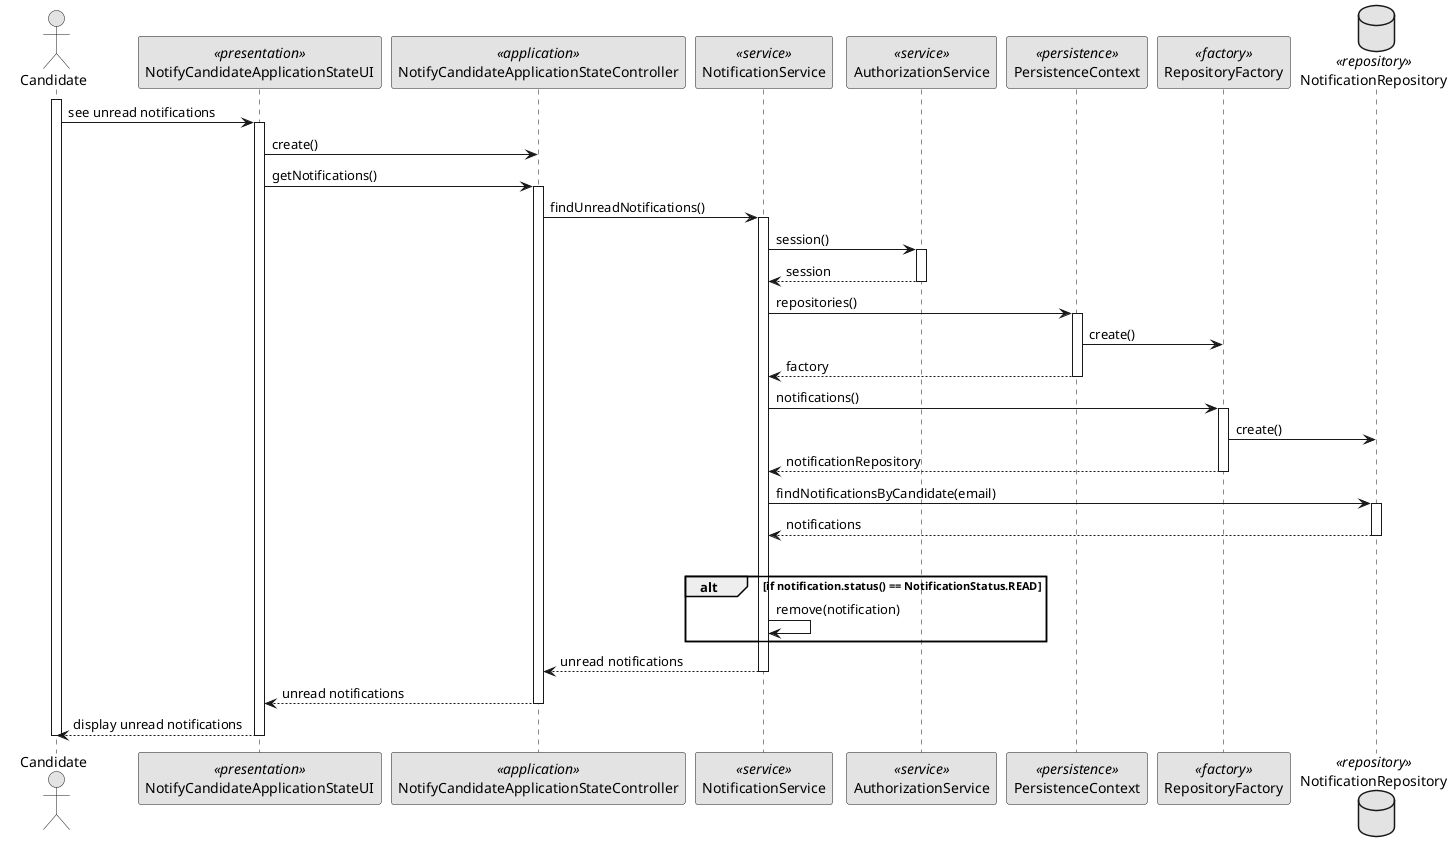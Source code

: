 @startuml

skinparam handwritten false
skinparam monochrome true
skinparam packageStyle rect
skinparam defaultFontName FG Virgil
skinparam shadowing false

actor Candidate as Candidate
participant NotifyCandidateApplicationStateUI as UI <<presentation>>
participant NotifyCandidateApplicationStateController as Controller <<application>>
participant NotificationService as NotificationService<<service>>
participant AuthorizationService as Authz <<service>>
participant PersistenceContext as Persistence <<persistence>>
participant RepositoryFactory as Factory <<factory>>
database NotificationRepository as NotificationRepository<<repository>>

activate Candidate

Candidate -> UI : see unread notifications

    activate UI

        UI -> Controller : create()

            UI -> Controller : getNotifications()
            activate Controller

            Controller -> NotificationService : findUnreadNotifications()
            activate NotificationService

             NotificationService -> Authz : session()
             activate Authz

             Authz --> NotificationService : session
             deactivate Authz

            NotificationService -> Persistence : repositories()
            activate Persistence

            Persistence -> Factory : create()

            Persistence --> NotificationService : factory
            deactivate Persistence

            NotificationService -> Factory : notifications()
            activate Factory

            Factory -> NotificationRepository : create()

            Factory --> NotificationService : notificationRepository
            deactivate Factory

                 NotificationService -> NotificationRepository : findNotificationsByCandidate(email)
                 activate NotificationRepository

                 NotificationRepository --> NotificationService : notifications
                 deactivate NotificationRepository

                 loop For each notification
                         alt if notification.status() == NotificationStatus.READ
                             NotificationService -> NotificationService : remove(notification)
                 end

                 NotificationService --> Controller : unread notifications
                 deactivate NotificationService

                 Controller --> UI : unread notifications
                 deactivate Controller

                 UI --> Candidate : display unread notifications

        deactivate UI
    deactivate Candidate

@enduml
